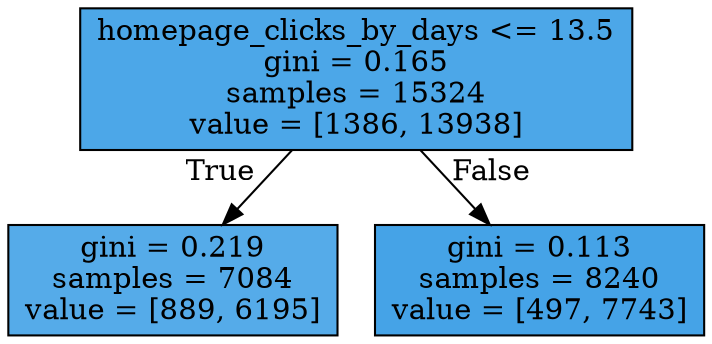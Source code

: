digraph Tree {
node [shape=box, style="filled", color="black"] ;
0 [label="homepage_clicks_by_days <= 13.5\ngini = 0.165\nsamples = 15324\nvalue = [1386, 13938]", fillcolor="#399de5e6"] ;
1 [label="gini = 0.219\nsamples = 7084\nvalue = [889, 6195]", fillcolor="#399de5da"] ;
0 -> 1 [labeldistance=2.5, labelangle=45, headlabel="True"] ;
2 [label="gini = 0.113\nsamples = 8240\nvalue = [497, 7743]", fillcolor="#399de5ef"] ;
0 -> 2 [labeldistance=2.5, labelangle=-45, headlabel="False"] ;
}